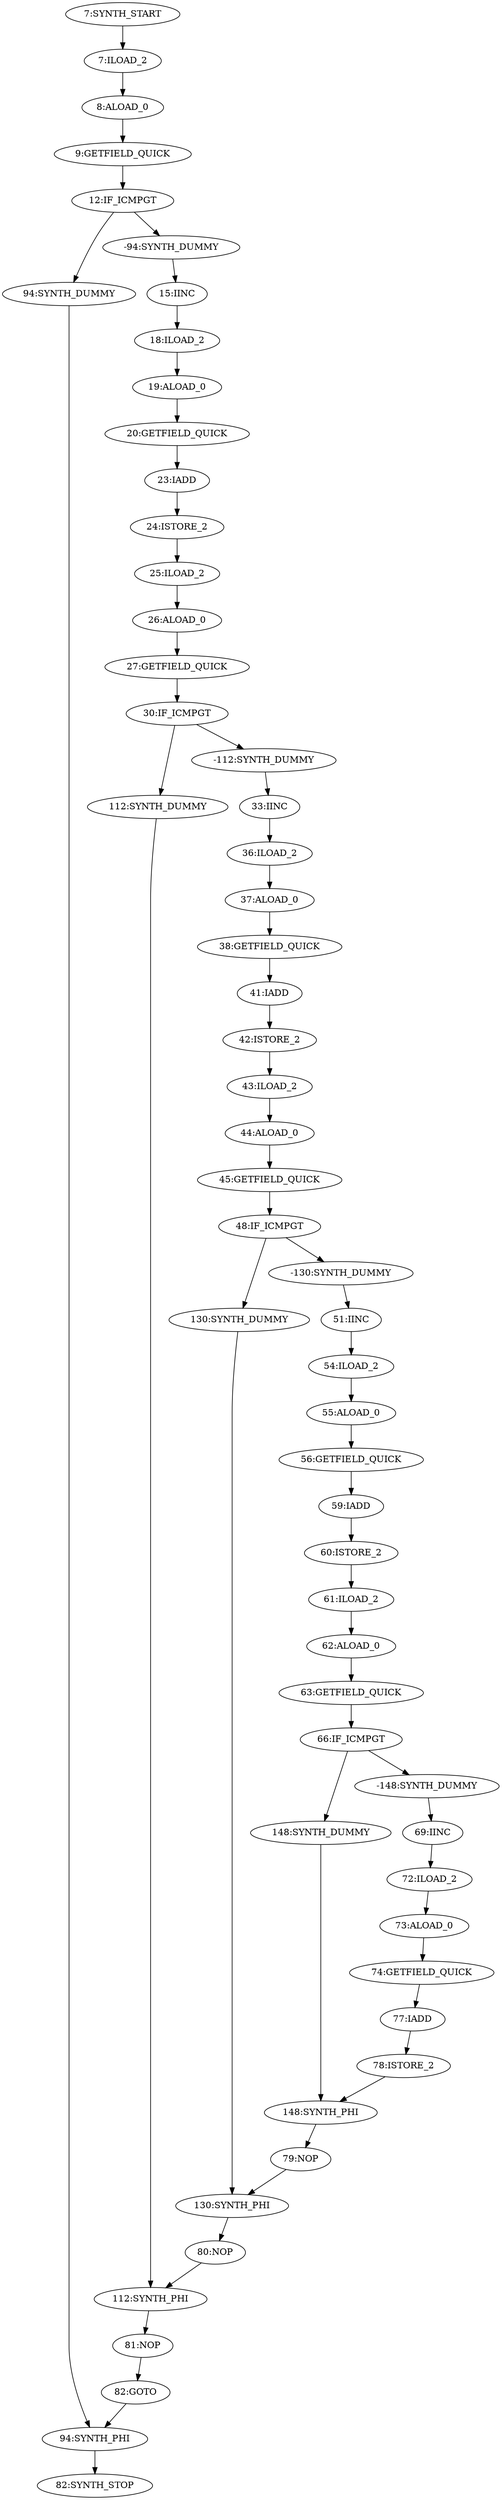 digraph{
"7:SYNTH_START" -> "7:ILOAD_2";
"7:ILOAD_2" -> "8:ALOAD_0";
"8:ALOAD_0" -> "9:GETFIELD_QUICK";
"9:GETFIELD_QUICK" -> "12:IF_ICMPGT";
"12:IF_ICMPGT" -> "94:SYNTH_DUMMY";
"12:IF_ICMPGT" -> "-94:SYNTH_DUMMY";
"94:SYNTH_DUMMY" -> "94:SYNTH_PHI";
"-94:SYNTH_DUMMY" -> "15:IINC";
"15:IINC" -> "18:ILOAD_2";
"18:ILOAD_2" -> "19:ALOAD_0";
"19:ALOAD_0" -> "20:GETFIELD_QUICK";
"20:GETFIELD_QUICK" -> "23:IADD";
"23:IADD" -> "24:ISTORE_2";
"24:ISTORE_2" -> "25:ILOAD_2";
"25:ILOAD_2" -> "26:ALOAD_0";
"26:ALOAD_0" -> "27:GETFIELD_QUICK";
"27:GETFIELD_QUICK" -> "30:IF_ICMPGT";
"30:IF_ICMPGT" -> "112:SYNTH_DUMMY";
"30:IF_ICMPGT" -> "-112:SYNTH_DUMMY";
"112:SYNTH_DUMMY" -> "112:SYNTH_PHI";
"-112:SYNTH_DUMMY" -> "33:IINC";
"33:IINC" -> "36:ILOAD_2";
"81:NOP" -> "82:GOTO";
"82:GOTO" -> "94:SYNTH_PHI";
"36:ILOAD_2" -> "37:ALOAD_0";
"37:ALOAD_0" -> "38:GETFIELD_QUICK";
"38:GETFIELD_QUICK" -> "41:IADD";
"41:IADD" -> "42:ISTORE_2";
"42:ISTORE_2" -> "43:ILOAD_2";
"43:ILOAD_2" -> "44:ALOAD_0";
"44:ALOAD_0" -> "45:GETFIELD_QUICK";
"45:GETFIELD_QUICK" -> "48:IF_ICMPGT";
"48:IF_ICMPGT" -> "130:SYNTH_DUMMY";
"48:IF_ICMPGT" -> "-130:SYNTH_DUMMY";
"130:SYNTH_DUMMY" -> "130:SYNTH_PHI";
"-130:SYNTH_DUMMY" -> "51:IINC";
"51:IINC" -> "54:ILOAD_2";
"80:NOP" -> "112:SYNTH_PHI";
"54:ILOAD_2" -> "55:ALOAD_0";
"55:ALOAD_0" -> "56:GETFIELD_QUICK";
"56:GETFIELD_QUICK" -> "59:IADD";
"59:IADD" -> "60:ISTORE_2";
"60:ISTORE_2" -> "61:ILOAD_2";
"61:ILOAD_2" -> "62:ALOAD_0";
"62:ALOAD_0" -> "63:GETFIELD_QUICK";
"63:GETFIELD_QUICK" -> "66:IF_ICMPGT";
"66:IF_ICMPGT" -> "148:SYNTH_DUMMY";
"66:IF_ICMPGT" -> "-148:SYNTH_DUMMY";
"148:SYNTH_DUMMY" -> "148:SYNTH_PHI";
"-148:SYNTH_DUMMY" -> "69:IINC";
"69:IINC" -> "72:ILOAD_2";
"79:NOP" -> "130:SYNTH_PHI";
"72:ILOAD_2" -> "73:ALOAD_0";
"73:ALOAD_0" -> "74:GETFIELD_QUICK";
"74:GETFIELD_QUICK" -> "77:IADD";
"77:IADD" -> "78:ISTORE_2";
"78:ISTORE_2" -> "148:SYNTH_PHI";
"148:SYNTH_PHI" -> "79:NOP";
"130:SYNTH_PHI" -> "80:NOP";
"112:SYNTH_PHI" -> "81:NOP";
"94:SYNTH_PHI" -> "82:SYNTH_STOP";
}